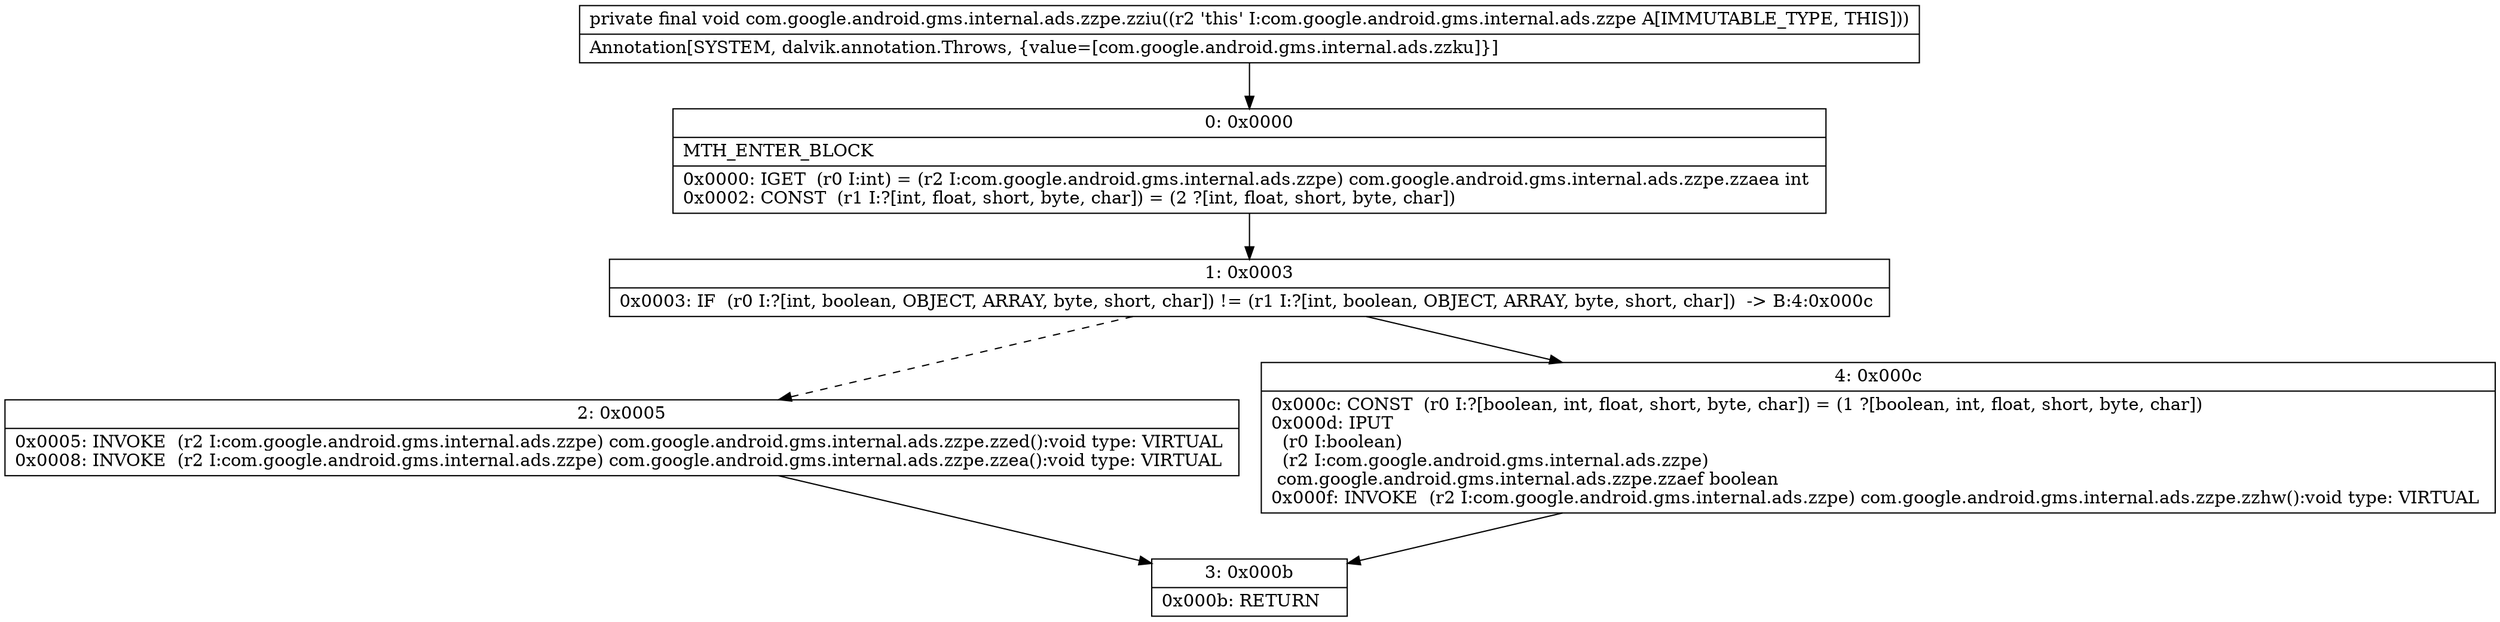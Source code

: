 digraph "CFG forcom.google.android.gms.internal.ads.zzpe.zziu()V" {
Node_0 [shape=record,label="{0\:\ 0x0000|MTH_ENTER_BLOCK\l|0x0000: IGET  (r0 I:int) = (r2 I:com.google.android.gms.internal.ads.zzpe) com.google.android.gms.internal.ads.zzpe.zzaea int \l0x0002: CONST  (r1 I:?[int, float, short, byte, char]) = (2 ?[int, float, short, byte, char]) \l}"];
Node_1 [shape=record,label="{1\:\ 0x0003|0x0003: IF  (r0 I:?[int, boolean, OBJECT, ARRAY, byte, short, char]) != (r1 I:?[int, boolean, OBJECT, ARRAY, byte, short, char])  \-\> B:4:0x000c \l}"];
Node_2 [shape=record,label="{2\:\ 0x0005|0x0005: INVOKE  (r2 I:com.google.android.gms.internal.ads.zzpe) com.google.android.gms.internal.ads.zzpe.zzed():void type: VIRTUAL \l0x0008: INVOKE  (r2 I:com.google.android.gms.internal.ads.zzpe) com.google.android.gms.internal.ads.zzpe.zzea():void type: VIRTUAL \l}"];
Node_3 [shape=record,label="{3\:\ 0x000b|0x000b: RETURN   \l}"];
Node_4 [shape=record,label="{4\:\ 0x000c|0x000c: CONST  (r0 I:?[boolean, int, float, short, byte, char]) = (1 ?[boolean, int, float, short, byte, char]) \l0x000d: IPUT  \l  (r0 I:boolean)\l  (r2 I:com.google.android.gms.internal.ads.zzpe)\l com.google.android.gms.internal.ads.zzpe.zzaef boolean \l0x000f: INVOKE  (r2 I:com.google.android.gms.internal.ads.zzpe) com.google.android.gms.internal.ads.zzpe.zzhw():void type: VIRTUAL \l}"];
MethodNode[shape=record,label="{private final void com.google.android.gms.internal.ads.zzpe.zziu((r2 'this' I:com.google.android.gms.internal.ads.zzpe A[IMMUTABLE_TYPE, THIS]))  | Annotation[SYSTEM, dalvik.annotation.Throws, \{value=[com.google.android.gms.internal.ads.zzku]\}]\l}"];
MethodNode -> Node_0;
Node_0 -> Node_1;
Node_1 -> Node_2[style=dashed];
Node_1 -> Node_4;
Node_2 -> Node_3;
Node_4 -> Node_3;
}

